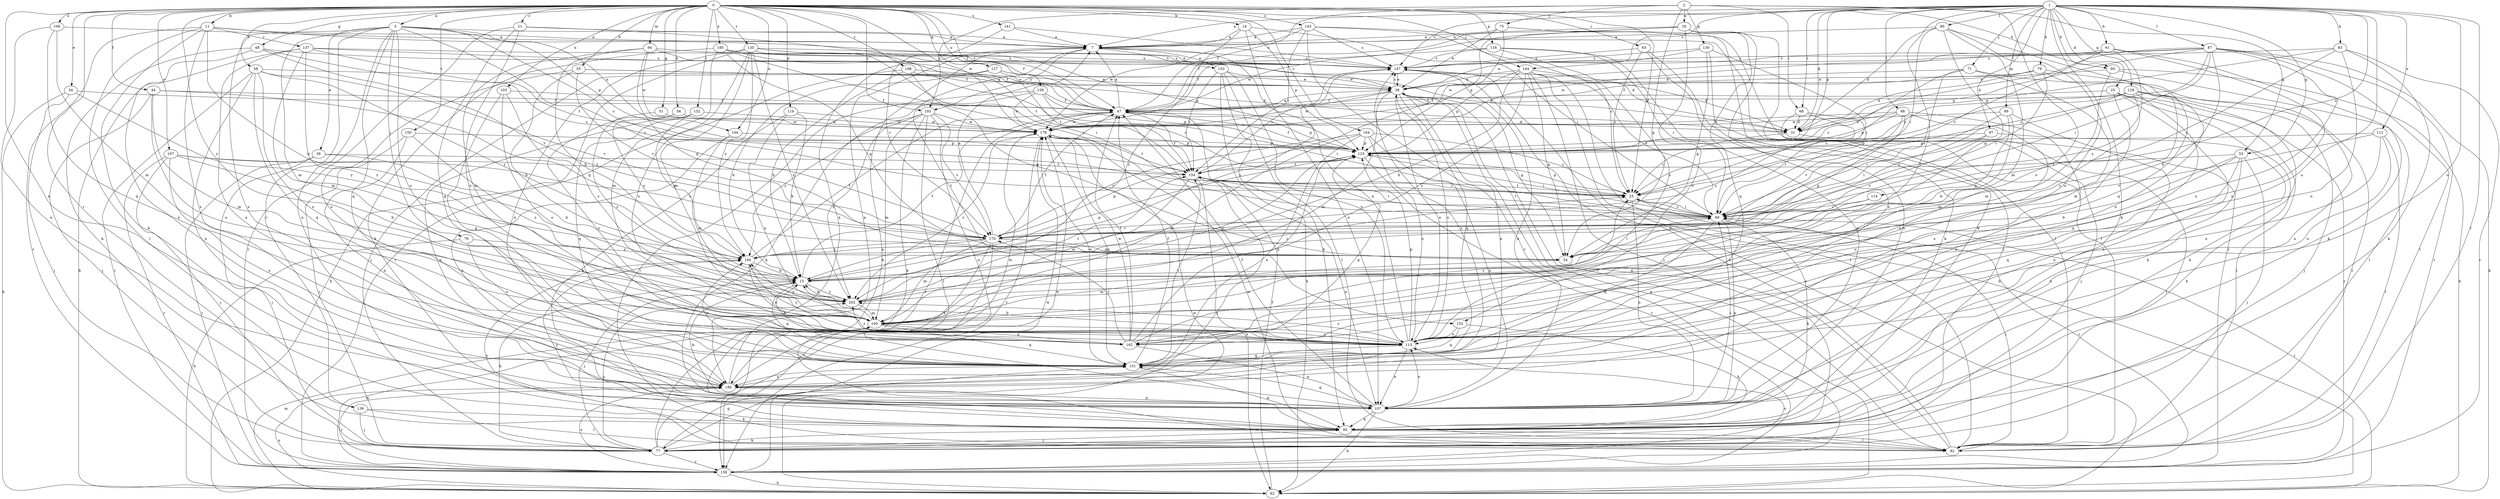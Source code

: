 strict digraph  {
0;
1;
2;
3;
7;
11;
14;
15;
21;
23;
25;
31;
34;
35;
36;
38;
44;
47;
48;
51;
53;
54;
55;
56;
58;
60;
61;
62;
63;
68;
69;
71;
75;
76;
77;
79;
83;
85;
87;
88;
89;
90;
92;
94;
97;
100;
103;
104;
107;
108;
112;
114;
115;
116;
119;
123;
127;
129;
130;
131;
132;
135;
136;
137;
138;
141;
143;
144;
147;
150;
152;
153;
154;
158;
162;
164;
167;
170;
178;
185;
186;
193;
194;
198;
202;
0 -> 3  [label=a];
0 -> 11  [label=b];
0 -> 14  [label=b];
0 -> 21  [label=c];
0 -> 23  [label=c];
0 -> 34  [label=e];
0 -> 44  [label=f];
0 -> 47  [label=f];
0 -> 48  [label=g];
0 -> 51  [label=g];
0 -> 55  [label=h];
0 -> 56  [label=h];
0 -> 58  [label=h];
0 -> 60  [label=h];
0 -> 63  [label=i];
0 -> 94  [label=m];
0 -> 103  [label=n];
0 -> 104  [label=n];
0 -> 108  [label=o];
0 -> 116  [label=p];
0 -> 119  [label=p];
0 -> 127  [label=q];
0 -> 132  [label=r];
0 -> 135  [label=r];
0 -> 136  [label=r];
0 -> 141  [label=s];
0 -> 143  [label=s];
0 -> 144  [label=s];
0 -> 150  [label=t];
0 -> 158  [label=u];
0 -> 164  [label=v];
0 -> 167  [label=v];
0 -> 178  [label=w];
0 -> 185  [label=x];
0 -> 186  [label=x];
0 -> 193  [label=y];
0 -> 198  [label=z];
0 -> 202  [label=z];
1 -> 7  [label=a];
1 -> 25  [label=d];
1 -> 31  [label=d];
1 -> 53  [label=g];
1 -> 60  [label=h];
1 -> 61  [label=h];
1 -> 68  [label=i];
1 -> 71  [label=j];
1 -> 79  [label=k];
1 -> 83  [label=k];
1 -> 85  [label=k];
1 -> 87  [label=l];
1 -> 88  [label=l];
1 -> 89  [label=l];
1 -> 90  [label=l];
1 -> 92  [label=l];
1 -> 97  [label=m];
1 -> 112  [label=o];
1 -> 114  [label=o];
1 -> 115  [label=o];
1 -> 123  [label=p];
1 -> 129  [label=q];
1 -> 144  [label=s];
1 -> 147  [label=s];
1 -> 152  [label=t];
1 -> 162  [label=u];
2 -> 35  [label=e];
2 -> 47  [label=f];
2 -> 53  [label=g];
2 -> 54  [label=g];
2 -> 68  [label=i];
2 -> 75  [label=j];
2 -> 115  [label=o];
2 -> 130  [label=q];
2 -> 193  [label=y];
3 -> 7  [label=a];
3 -> 23  [label=c];
3 -> 36  [label=e];
3 -> 76  [label=j];
3 -> 100  [label=m];
3 -> 104  [label=n];
3 -> 107  [label=n];
3 -> 123  [label=p];
3 -> 131  [label=q];
3 -> 136  [label=r];
3 -> 162  [label=u];
3 -> 170  [label=v];
3 -> 186  [label=x];
7 -> 147  [label=s];
7 -> 152  [label=t];
7 -> 153  [label=t];
7 -> 186  [label=x];
7 -> 193  [label=y];
11 -> 7  [label=a];
11 -> 15  [label=b];
11 -> 38  [label=e];
11 -> 85  [label=k];
11 -> 92  [label=l];
11 -> 137  [label=r];
11 -> 138  [label=r];
11 -> 186  [label=x];
14 -> 7  [label=a];
14 -> 69  [label=i];
14 -> 107  [label=n];
14 -> 123  [label=p];
14 -> 202  [label=z];
15 -> 23  [label=c];
15 -> 47  [label=f];
15 -> 77  [label=j];
15 -> 123  [label=p];
15 -> 131  [label=q];
15 -> 147  [label=s];
15 -> 202  [label=z];
21 -> 7  [label=a];
21 -> 47  [label=f];
21 -> 131  [label=q];
21 -> 138  [label=r];
21 -> 162  [label=u];
23 -> 69  [label=i];
23 -> 107  [label=n];
23 -> 123  [label=p];
23 -> 154  [label=t];
25 -> 47  [label=f];
25 -> 85  [label=k];
25 -> 92  [label=l];
25 -> 107  [label=n];
25 -> 138  [label=r];
25 -> 186  [label=x];
31 -> 23  [label=c];
31 -> 77  [label=j];
34 -> 47  [label=f];
34 -> 62  [label=h];
34 -> 77  [label=j];
34 -> 194  [label=y];
35 -> 7  [label=a];
35 -> 47  [label=f];
35 -> 92  [label=l];
35 -> 115  [label=o];
35 -> 131  [label=q];
35 -> 154  [label=t];
35 -> 178  [label=w];
35 -> 186  [label=x];
36 -> 15  [label=b];
36 -> 77  [label=j];
36 -> 138  [label=r];
36 -> 154  [label=t];
38 -> 47  [label=f];
38 -> 54  [label=g];
38 -> 92  [label=l];
38 -> 100  [label=m];
38 -> 115  [label=o];
38 -> 131  [label=q];
38 -> 147  [label=s];
38 -> 178  [label=w];
44 -> 47  [label=f];
44 -> 54  [label=g];
44 -> 77  [label=j];
44 -> 100  [label=m];
44 -> 115  [label=o];
47 -> 7  [label=a];
47 -> 31  [label=d];
47 -> 38  [label=e];
47 -> 123  [label=p];
47 -> 138  [label=r];
47 -> 154  [label=t];
47 -> 178  [label=w];
48 -> 23  [label=c];
48 -> 85  [label=k];
48 -> 147  [label=s];
48 -> 170  [label=v];
48 -> 186  [label=x];
51 -> 178  [label=w];
51 -> 202  [label=z];
53 -> 15  [label=b];
53 -> 77  [label=j];
53 -> 107  [label=n];
53 -> 131  [label=q];
53 -> 154  [label=t];
53 -> 162  [label=u];
54 -> 69  [label=i];
54 -> 100  [label=m];
55 -> 15  [label=b];
55 -> 31  [label=d];
55 -> 38  [label=e];
55 -> 115  [label=o];
55 -> 170  [label=v];
56 -> 115  [label=o];
56 -> 178  [label=w];
56 -> 194  [label=y];
58 -> 38  [label=e];
58 -> 107  [label=n];
58 -> 115  [label=o];
58 -> 131  [label=q];
58 -> 138  [label=r];
58 -> 170  [label=v];
58 -> 194  [label=y];
60 -> 38  [label=e];
60 -> 62  [label=h];
60 -> 92  [label=l];
60 -> 100  [label=m];
61 -> 23  [label=c];
61 -> 85  [label=k];
61 -> 115  [label=o];
61 -> 147  [label=s];
61 -> 178  [label=w];
61 -> 194  [label=y];
62 -> 38  [label=e];
62 -> 47  [label=f];
62 -> 69  [label=i];
62 -> 100  [label=m];
62 -> 147  [label=s];
62 -> 178  [label=w];
62 -> 186  [label=x];
63 -> 23  [label=c];
63 -> 85  [label=k];
63 -> 107  [label=n];
63 -> 147  [label=s];
68 -> 31  [label=d];
68 -> 69  [label=i];
68 -> 77  [label=j];
68 -> 194  [label=y];
69 -> 23  [label=c];
69 -> 85  [label=k];
69 -> 107  [label=n];
69 -> 131  [label=q];
69 -> 147  [label=s];
69 -> 154  [label=t];
69 -> 170  [label=v];
71 -> 23  [label=c];
71 -> 38  [label=e];
71 -> 69  [label=i];
71 -> 100  [label=m];
71 -> 202  [label=z];
75 -> 7  [label=a];
75 -> 38  [label=e];
75 -> 85  [label=k];
75 -> 123  [label=p];
75 -> 138  [label=r];
76 -> 62  [label=h];
76 -> 162  [label=u];
76 -> 194  [label=y];
77 -> 7  [label=a];
77 -> 15  [label=b];
77 -> 85  [label=k];
77 -> 131  [label=q];
77 -> 138  [label=r];
77 -> 178  [label=w];
77 -> 202  [label=z];
79 -> 31  [label=d];
79 -> 38  [label=e];
79 -> 47  [label=f];
79 -> 69  [label=i];
79 -> 107  [label=n];
79 -> 115  [label=o];
83 -> 69  [label=i];
83 -> 85  [label=k];
83 -> 115  [label=o];
83 -> 123  [label=p];
83 -> 138  [label=r];
83 -> 147  [label=s];
85 -> 77  [label=j];
85 -> 92  [label=l];
85 -> 194  [label=y];
87 -> 15  [label=b];
87 -> 23  [label=c];
87 -> 31  [label=d];
87 -> 62  [label=h];
87 -> 69  [label=i];
87 -> 92  [label=l];
87 -> 123  [label=p];
87 -> 138  [label=r];
87 -> 147  [label=s];
87 -> 162  [label=u];
87 -> 178  [label=w];
88 -> 31  [label=d];
88 -> 54  [label=g];
88 -> 115  [label=o];
88 -> 123  [label=p];
88 -> 170  [label=v];
88 -> 178  [label=w];
88 -> 186  [label=x];
89 -> 15  [label=b];
89 -> 54  [label=g];
89 -> 69  [label=i];
89 -> 107  [label=n];
89 -> 178  [label=w];
90 -> 7  [label=a];
90 -> 31  [label=d];
90 -> 54  [label=g];
90 -> 69  [label=i];
90 -> 100  [label=m];
90 -> 131  [label=q];
90 -> 162  [label=u];
92 -> 38  [label=e];
92 -> 69  [label=i];
92 -> 147  [label=s];
92 -> 178  [label=w];
92 -> 194  [label=y];
94 -> 15  [label=b];
94 -> 47  [label=f];
94 -> 54  [label=g];
94 -> 100  [label=m];
94 -> 147  [label=s];
94 -> 178  [label=w];
97 -> 69  [label=i];
97 -> 85  [label=k];
97 -> 123  [label=p];
97 -> 170  [label=v];
100 -> 115  [label=o];
100 -> 131  [label=q];
100 -> 162  [label=u];
100 -> 194  [label=y];
103 -> 47  [label=f];
103 -> 131  [label=q];
103 -> 162  [label=u];
103 -> 202  [label=z];
104 -> 100  [label=m];
104 -> 107  [label=n];
104 -> 123  [label=p];
107 -> 15  [label=b];
107 -> 47  [label=f];
107 -> 62  [label=h];
107 -> 69  [label=i];
107 -> 85  [label=k];
107 -> 115  [label=o];
107 -> 131  [label=q];
108 -> 7  [label=a];
108 -> 100  [label=m];
108 -> 107  [label=n];
108 -> 131  [label=q];
112 -> 92  [label=l];
112 -> 115  [label=o];
112 -> 123  [label=p];
112 -> 162  [label=u];
112 -> 170  [label=v];
114 -> 69  [label=i];
114 -> 194  [label=y];
115 -> 7  [label=a];
115 -> 15  [label=b];
115 -> 38  [label=e];
115 -> 107  [label=n];
115 -> 123  [label=p];
115 -> 131  [label=q];
115 -> 194  [label=y];
115 -> 202  [label=z];
116 -> 47  [label=f];
116 -> 69  [label=i];
116 -> 107  [label=n];
116 -> 147  [label=s];
116 -> 202  [label=z];
119 -> 15  [label=b];
119 -> 85  [label=k];
119 -> 115  [label=o];
119 -> 178  [label=w];
123 -> 47  [label=f];
123 -> 69  [label=i];
123 -> 138  [label=r];
123 -> 154  [label=t];
127 -> 15  [label=b];
127 -> 31  [label=d];
127 -> 38  [label=e];
127 -> 77  [label=j];
127 -> 154  [label=t];
129 -> 23  [label=c];
129 -> 47  [label=f];
129 -> 77  [label=j];
129 -> 85  [label=k];
129 -> 92  [label=l];
129 -> 100  [label=m];
129 -> 123  [label=p];
129 -> 131  [label=q];
129 -> 170  [label=v];
130 -> 38  [label=e];
130 -> 54  [label=g];
130 -> 69  [label=i];
130 -> 77  [label=j];
130 -> 147  [label=s];
131 -> 47  [label=f];
131 -> 85  [label=k];
131 -> 123  [label=p];
131 -> 154  [label=t];
131 -> 178  [label=w];
131 -> 186  [label=x];
131 -> 194  [label=y];
132 -> 107  [label=n];
132 -> 131  [label=q];
132 -> 178  [label=w];
132 -> 194  [label=y];
135 -> 69  [label=i];
135 -> 100  [label=m];
135 -> 115  [label=o];
135 -> 123  [label=p];
135 -> 138  [label=r];
135 -> 147  [label=s];
135 -> 154  [label=t];
135 -> 186  [label=x];
135 -> 194  [label=y];
135 -> 202  [label=z];
136 -> 77  [label=j];
136 -> 85  [label=k];
136 -> 92  [label=l];
137 -> 31  [label=d];
137 -> 62  [label=h];
137 -> 100  [label=m];
137 -> 147  [label=s];
137 -> 154  [label=t];
137 -> 186  [label=x];
137 -> 202  [label=z];
138 -> 23  [label=c];
138 -> 62  [label=h];
138 -> 100  [label=m];
138 -> 115  [label=o];
138 -> 178  [label=w];
138 -> 186  [label=x];
141 -> 7  [label=a];
141 -> 147  [label=s];
141 -> 170  [label=v];
143 -> 7  [label=a];
143 -> 23  [label=c];
143 -> 92  [label=l];
143 -> 138  [label=r];
143 -> 147  [label=s];
143 -> 154  [label=t];
143 -> 178  [label=w];
144 -> 15  [label=b];
144 -> 31  [label=d];
144 -> 38  [label=e];
144 -> 54  [label=g];
144 -> 62  [label=h];
144 -> 77  [label=j];
144 -> 92  [label=l];
144 -> 123  [label=p];
144 -> 202  [label=z];
147 -> 38  [label=e];
147 -> 107  [label=n];
150 -> 77  [label=j];
150 -> 107  [label=n];
150 -> 123  [label=p];
150 -> 202  [label=z];
152 -> 85  [label=k];
152 -> 115  [label=o];
152 -> 131  [label=q];
153 -> 7  [label=a];
153 -> 38  [label=e];
153 -> 62  [label=h];
153 -> 85  [label=k];
153 -> 92  [label=l];
153 -> 115  [label=o];
153 -> 154  [label=t];
154 -> 23  [label=c];
154 -> 62  [label=h];
154 -> 69  [label=i];
154 -> 77  [label=j];
154 -> 100  [label=m];
154 -> 107  [label=n];
154 -> 147  [label=s];
158 -> 47  [label=f];
158 -> 69  [label=i];
158 -> 85  [label=k];
158 -> 92  [label=l];
158 -> 123  [label=p];
158 -> 178  [label=w];
162 -> 15  [label=b];
162 -> 23  [label=c];
162 -> 47  [label=f];
162 -> 107  [label=n];
162 -> 123  [label=p];
162 -> 170  [label=v];
162 -> 178  [label=w];
162 -> 202  [label=z];
164 -> 23  [label=c];
164 -> 100  [label=m];
164 -> 107  [label=n];
164 -> 115  [label=o];
164 -> 123  [label=p];
164 -> 170  [label=v];
164 -> 186  [label=x];
167 -> 15  [label=b];
167 -> 77  [label=j];
167 -> 138  [label=r];
167 -> 154  [label=t];
167 -> 170  [label=v];
167 -> 186  [label=x];
170 -> 7  [label=a];
170 -> 15  [label=b];
170 -> 47  [label=f];
170 -> 54  [label=g];
170 -> 100  [label=m];
170 -> 123  [label=p];
170 -> 138  [label=r];
170 -> 186  [label=x];
170 -> 194  [label=y];
178 -> 123  [label=p];
178 -> 131  [label=q];
178 -> 138  [label=r];
178 -> 154  [label=t];
178 -> 202  [label=z];
185 -> 47  [label=f];
185 -> 54  [label=g];
185 -> 69  [label=i];
185 -> 85  [label=k];
185 -> 100  [label=m];
185 -> 147  [label=s];
186 -> 7  [label=a];
186 -> 38  [label=e];
186 -> 107  [label=n];
186 -> 138  [label=r];
186 -> 147  [label=s];
186 -> 178  [label=w];
193 -> 85  [label=k];
193 -> 92  [label=l];
193 -> 100  [label=m];
193 -> 107  [label=n];
193 -> 170  [label=v];
193 -> 178  [label=w];
193 -> 194  [label=y];
193 -> 202  [label=z];
194 -> 15  [label=b];
194 -> 47  [label=f];
194 -> 115  [label=o];
198 -> 15  [label=b];
198 -> 23  [label=c];
198 -> 38  [label=e];
198 -> 54  [label=g];
198 -> 62  [label=h];
202 -> 15  [label=b];
202 -> 100  [label=m];
202 -> 123  [label=p];
202 -> 154  [label=t];
}
